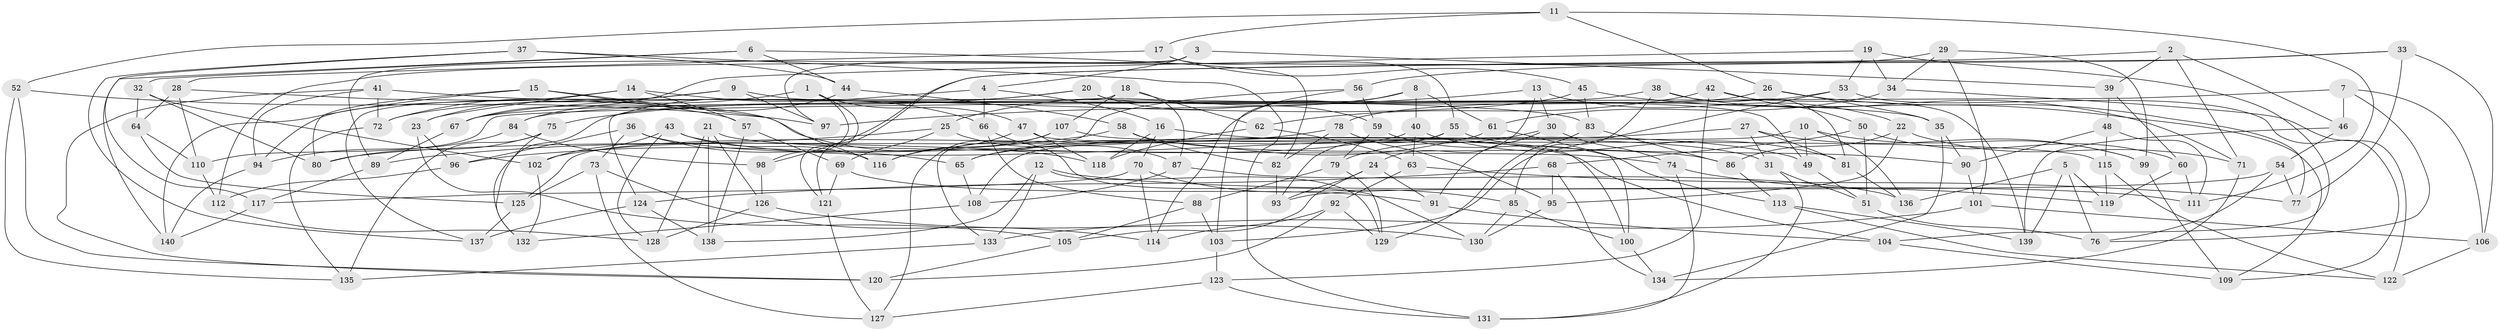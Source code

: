 // Generated by graph-tools (version 1.1) at 2025/26/03/09/25 03:26:54]
// undirected, 140 vertices, 280 edges
graph export_dot {
graph [start="1"]
  node [color=gray90,style=filled];
  1;
  2;
  3;
  4;
  5;
  6;
  7;
  8;
  9;
  10;
  11;
  12;
  13;
  14;
  15;
  16;
  17;
  18;
  19;
  20;
  21;
  22;
  23;
  24;
  25;
  26;
  27;
  28;
  29;
  30;
  31;
  32;
  33;
  34;
  35;
  36;
  37;
  38;
  39;
  40;
  41;
  42;
  43;
  44;
  45;
  46;
  47;
  48;
  49;
  50;
  51;
  52;
  53;
  54;
  55;
  56;
  57;
  58;
  59;
  60;
  61;
  62;
  63;
  64;
  65;
  66;
  67;
  68;
  69;
  70;
  71;
  72;
  73;
  74;
  75;
  76;
  77;
  78;
  79;
  80;
  81;
  82;
  83;
  84;
  85;
  86;
  87;
  88;
  89;
  90;
  91;
  92;
  93;
  94;
  95;
  96;
  97;
  98;
  99;
  100;
  101;
  102;
  103;
  104;
  105;
  106;
  107;
  108;
  109;
  110;
  111;
  112;
  113;
  114;
  115;
  116;
  117;
  118;
  119;
  120;
  121;
  122;
  123;
  124;
  125;
  126;
  127;
  128;
  129;
  130;
  131;
  132;
  133;
  134;
  135;
  136;
  137;
  138;
  139;
  140;
  1 -- 47;
  1 -- 98;
  1 -- 121;
  1 -- 72;
  2 -- 46;
  2 -- 39;
  2 -- 71;
  2 -- 121;
  3 -- 97;
  3 -- 39;
  3 -- 4;
  3 -- 89;
  4 -- 132;
  4 -- 66;
  4 -- 16;
  5 -- 76;
  5 -- 119;
  5 -- 136;
  5 -- 139;
  6 -- 140;
  6 -- 82;
  6 -- 44;
  6 -- 32;
  7 -- 46;
  7 -- 106;
  7 -- 76;
  7 -- 110;
  8 -- 114;
  8 -- 61;
  8 -- 40;
  8 -- 25;
  9 -- 35;
  9 -- 97;
  9 -- 137;
  9 -- 23;
  10 -- 99;
  10 -- 108;
  10 -- 136;
  10 -- 49;
  11 -- 111;
  11 -- 52;
  11 -- 17;
  11 -- 26;
  12 -- 129;
  12 -- 133;
  12 -- 111;
  12 -- 138;
  13 -- 22;
  13 -- 97;
  13 -- 30;
  13 -- 24;
  14 -- 66;
  14 -- 94;
  14 -- 23;
  14 -- 57;
  15 -- 80;
  15 -- 57;
  15 -- 140;
  15 -- 116;
  16 -- 31;
  16 -- 70;
  16 -- 118;
  17 -- 28;
  17 -- 55;
  17 -- 45;
  18 -- 87;
  18 -- 107;
  18 -- 124;
  18 -- 62;
  19 -- 53;
  19 -- 67;
  19 -- 34;
  19 -- 104;
  20 -- 75;
  20 -- 72;
  20 -- 59;
  20 -- 49;
  21 -- 126;
  21 -- 128;
  21 -- 138;
  21 -- 74;
  22 -- 71;
  22 -- 86;
  22 -- 95;
  23 -- 96;
  23 -- 105;
  24 -- 91;
  24 -- 105;
  24 -- 93;
  25 -- 89;
  25 -- 87;
  25 -- 69;
  26 -- 84;
  26 -- 35;
  26 -- 77;
  27 -- 99;
  27 -- 65;
  27 -- 31;
  27 -- 81;
  28 -- 118;
  28 -- 64;
  28 -- 110;
  29 -- 99;
  29 -- 112;
  29 -- 101;
  29 -- 34;
  30 -- 79;
  30 -- 91;
  30 -- 74;
  31 -- 131;
  31 -- 51;
  32 -- 80;
  32 -- 64;
  32 -- 102;
  33 -- 56;
  33 -- 98;
  33 -- 106;
  33 -- 77;
  34 -- 61;
  34 -- 122;
  35 -- 90;
  35 -- 134;
  36 -- 73;
  36 -- 96;
  36 -- 104;
  36 -- 65;
  37 -- 131;
  37 -- 44;
  37 -- 117;
  37 -- 137;
  38 -- 81;
  38 -- 71;
  38 -- 67;
  38 -- 85;
  39 -- 48;
  39 -- 60;
  40 -- 102;
  40 -- 81;
  40 -- 63;
  41 -- 83;
  41 -- 120;
  41 -- 72;
  41 -- 94;
  42 -- 50;
  42 -- 62;
  42 -- 139;
  42 -- 123;
  43 -- 49;
  43 -- 116;
  43 -- 128;
  43 -- 102;
  44 -- 58;
  44 -- 84;
  45 -- 109;
  45 -- 83;
  45 -- 67;
  46 -- 139;
  46 -- 54;
  47 -- 100;
  47 -- 118;
  47 -- 116;
  48 -- 90;
  48 -- 115;
  48 -- 111;
  49 -- 51;
  50 -- 60;
  50 -- 51;
  50 -- 68;
  51 -- 76;
  52 -- 120;
  52 -- 135;
  52 -- 97;
  53 -- 109;
  53 -- 103;
  53 -- 78;
  54 -- 77;
  54 -- 76;
  54 -- 93;
  55 -- 125;
  55 -- 90;
  55 -- 93;
  56 -- 59;
  56 -- 133;
  56 -- 103;
  57 -- 138;
  57 -- 69;
  58 -- 96;
  58 -- 86;
  58 -- 82;
  59 -- 113;
  59 -- 79;
  60 -- 119;
  60 -- 111;
  61 -- 65;
  61 -- 100;
  62 -- 118;
  62 -- 63;
  63 -- 77;
  63 -- 92;
  64 -- 125;
  64 -- 110;
  65 -- 108;
  66 -- 130;
  66 -- 88;
  67 -- 89;
  68 -- 134;
  68 -- 95;
  68 -- 124;
  69 -- 91;
  69 -- 121;
  70 -- 85;
  70 -- 117;
  70 -- 114;
  71 -- 134;
  72 -- 135;
  73 -- 127;
  73 -- 114;
  73 -- 125;
  74 -- 119;
  74 -- 131;
  75 -- 80;
  75 -- 132;
  75 -- 135;
  78 -- 82;
  78 -- 80;
  78 -- 95;
  79 -- 88;
  79 -- 129;
  81 -- 136;
  82 -- 93;
  83 -- 129;
  83 -- 86;
  84 -- 98;
  84 -- 94;
  85 -- 100;
  85 -- 130;
  86 -- 113;
  87 -- 108;
  87 -- 136;
  88 -- 103;
  88 -- 105;
  89 -- 117;
  90 -- 101;
  91 -- 104;
  92 -- 114;
  92 -- 120;
  92 -- 129;
  94 -- 140;
  95 -- 130;
  96 -- 112;
  98 -- 126;
  99 -- 109;
  100 -- 134;
  101 -- 133;
  101 -- 106;
  102 -- 132;
  103 -- 123;
  104 -- 109;
  105 -- 120;
  106 -- 122;
  107 -- 127;
  107 -- 115;
  107 -- 116;
  108 -- 132;
  110 -- 112;
  112 -- 128;
  113 -- 122;
  113 -- 139;
  115 -- 122;
  115 -- 119;
  117 -- 140;
  121 -- 127;
  123 -- 127;
  123 -- 131;
  124 -- 137;
  124 -- 138;
  125 -- 137;
  126 -- 130;
  126 -- 128;
  133 -- 135;
}
